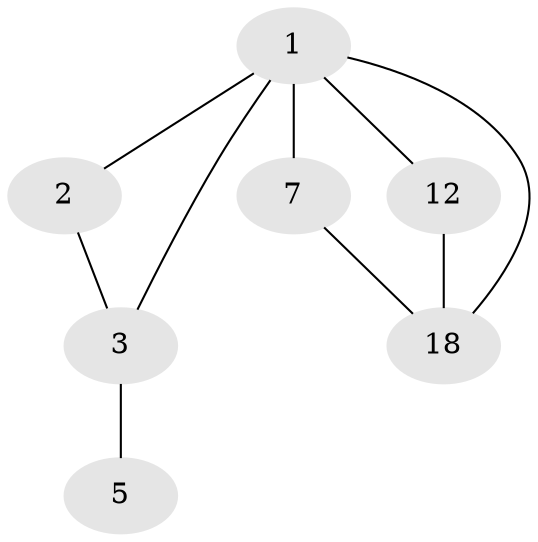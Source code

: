 // Generated by graph-tools (version 1.1) at 2025/46/02/15/25 05:46:28]
// undirected, 7 vertices, 9 edges
graph export_dot {
graph [start="1"]
  node [color=gray90,style=filled];
  1 [super="+8+10+15+19"];
  2 [super="+4+6+8+13+20"];
  3;
  5 [super="+9+16+17"];
  7 [super="+11"];
  12 [super="+14"];
  18 [super="+19"];
  1 -- 2;
  1 -- 3;
  1 -- 7;
  1 -- 12;
  1 -- 18;
  2 -- 3;
  3 -- 5;
  7 -- 18;
  12 -- 18;
}
